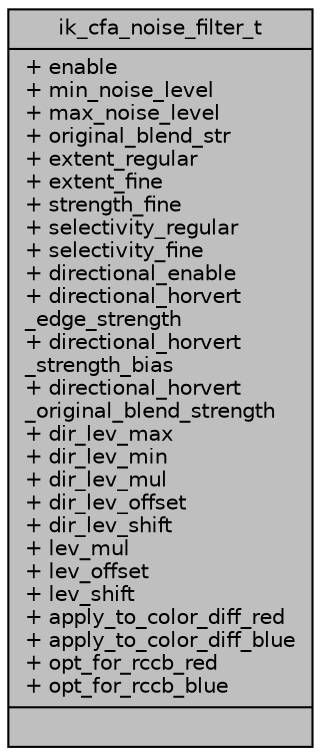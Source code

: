 digraph "ik_cfa_noise_filter_t"
{
 // INTERACTIVE_SVG=YES
 // LATEX_PDF_SIZE
  bgcolor="transparent";
  edge [fontname="Helvetica",fontsize="10",labelfontname="Helvetica",labelfontsize="10"];
  node [fontname="Helvetica",fontsize="10",shape=record];
  Node1 [label="{ik_cfa_noise_filter_t\n|+ enable\l+ min_noise_level\l+ max_noise_level\l+ original_blend_str\l+ extent_regular\l+ extent_fine\l+ strength_fine\l+ selectivity_regular\l+ selectivity_fine\l+ directional_enable\l+ directional_horvert\l_edge_strength\l+ directional_horvert\l_strength_bias\l+ directional_horvert\l_original_blend_strength\l+ dir_lev_max\l+ dir_lev_min\l+ dir_lev_mul\l+ dir_lev_offset\l+ dir_lev_shift\l+ lev_mul\l+ lev_offset\l+ lev_shift\l+ apply_to_color_diff_red\l+ apply_to_color_diff_blue\l+ opt_for_rccb_red\l+ opt_for_rccb_blue\l|}",height=0.2,width=0.4,color="black", fillcolor="grey75", style="filled", fontcolor="black",tooltip=" "];
}
